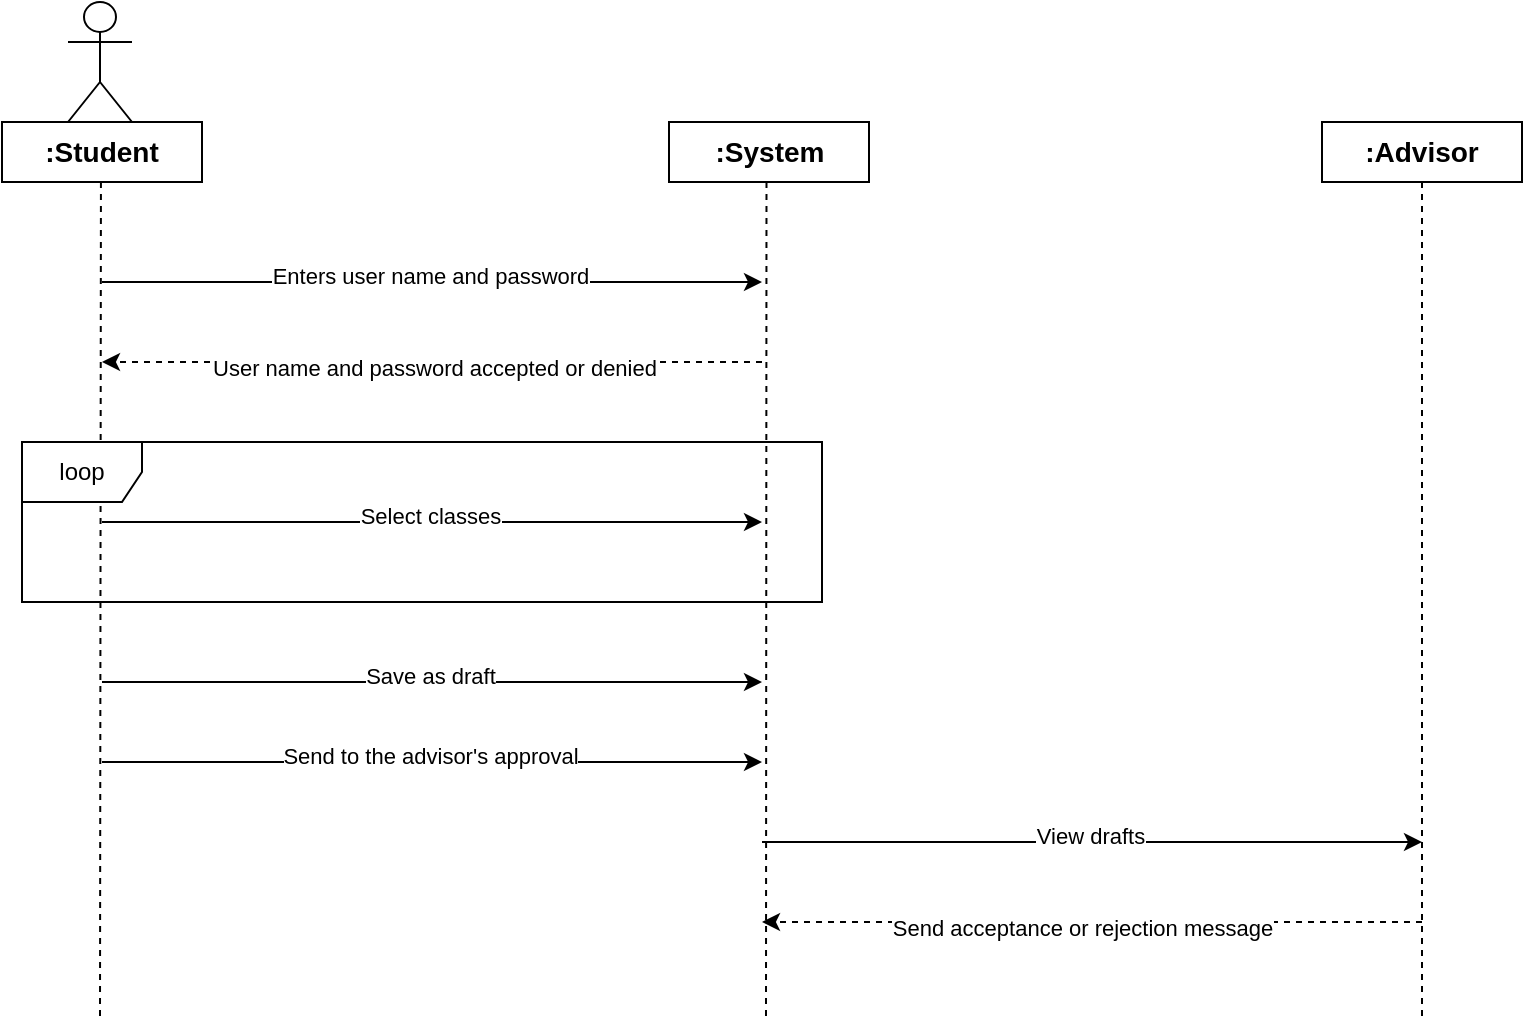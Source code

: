 <mxfile version="22.1.2" type="device">
  <diagram name="Sayfa -1" id="eKwf8i5POUbrf981azab">
    <mxGraphModel dx="1400" dy="723" grid="1" gridSize="10" guides="1" tooltips="1" connect="1" arrows="1" fold="1" page="1" pageScale="1" pageWidth="827" pageHeight="1169" math="0" shadow="0">
      <root>
        <mxCell id="0" />
        <mxCell id="1" parent="0" />
        <mxCell id="lk8GdQlvjir3y_zJ8EJS-1" value="" style="shape=umlActor;verticalLabelPosition=bottom;verticalAlign=top;html=1;outlineConnect=0;" parent="1" vertex="1">
          <mxGeometry x="67" y="440" width="32" height="60" as="geometry" />
        </mxCell>
        <mxCell id="lk8GdQlvjir3y_zJ8EJS-2" value="" style="endArrow=none;dashed=1;html=1;rounded=0;" parent="1" edge="1">
          <mxGeometry width="50" height="50" relative="1" as="geometry">
            <mxPoint x="83.47" y="530" as="sourcePoint" />
            <mxPoint x="83" y="950" as="targetPoint" />
          </mxGeometry>
        </mxCell>
        <mxCell id="lk8GdQlvjir3y_zJ8EJS-3" value="" style="endArrow=none;dashed=1;html=1;rounded=0;" parent="1" edge="1">
          <mxGeometry width="50" height="50" relative="1" as="geometry">
            <mxPoint x="416.25" y="530" as="sourcePoint" />
            <mxPoint x="416" y="950" as="targetPoint" />
          </mxGeometry>
        </mxCell>
        <mxCell id="lk8GdQlvjir3y_zJ8EJS-4" value="" style="endArrow=none;dashed=1;html=1;rounded=0;" parent="1" edge="1">
          <mxGeometry width="50" height="50" relative="1" as="geometry">
            <mxPoint x="744" y="530" as="sourcePoint" />
            <mxPoint x="744" y="950" as="targetPoint" />
          </mxGeometry>
        </mxCell>
        <mxCell id="lk8GdQlvjir3y_zJ8EJS-5" value="&lt;b style=&quot;border-color: var(--border-color);&quot;&gt;&lt;font style=&quot;border-color: var(--border-color); font-size: 14px;&quot;&gt;:System&lt;/font&gt;&lt;/b&gt;" style="rounded=0;whiteSpace=wrap;html=1;" parent="1" vertex="1">
          <mxGeometry x="367.5" y="500" width="100" height="30" as="geometry" />
        </mxCell>
        <mxCell id="lk8GdQlvjir3y_zJ8EJS-6" value="&lt;b style=&quot;border-color: var(--border-color);&quot;&gt;&lt;font style=&quot;border-color: var(--border-color); font-size: 14px;&quot;&gt;:Advisor&lt;/font&gt;&lt;/b&gt;" style="rounded=0;whiteSpace=wrap;html=1;" parent="1" vertex="1">
          <mxGeometry x="694" y="500" width="100" height="30" as="geometry" />
        </mxCell>
        <mxCell id="lk8GdQlvjir3y_zJ8EJS-7" value="&lt;b&gt;&lt;font style=&quot;font-size: 14px;&quot;&gt;:Student&lt;/font&gt;&lt;/b&gt;" style="rounded=0;whiteSpace=wrap;html=1;" parent="1" vertex="1">
          <mxGeometry x="34" y="500" width="100" height="30" as="geometry" />
        </mxCell>
        <mxCell id="lk8GdQlvjir3y_zJ8EJS-8" value="" style="endArrow=classic;html=1;rounded=0;" parent="1" edge="1">
          <mxGeometry width="50" height="50" relative="1" as="geometry">
            <mxPoint x="84" y="580" as="sourcePoint" />
            <mxPoint x="414" y="580" as="targetPoint" />
          </mxGeometry>
        </mxCell>
        <mxCell id="lk8GdQlvjir3y_zJ8EJS-9" value="Enters&amp;nbsp;user name and password" style="edgeLabel;html=1;align=center;verticalAlign=middle;resizable=0;points=[];" parent="lk8GdQlvjir3y_zJ8EJS-8" vertex="1" connectable="0">
          <mxGeometry x="-0.008" y="3" relative="1" as="geometry">
            <mxPoint as="offset" />
          </mxGeometry>
        </mxCell>
        <mxCell id="lk8GdQlvjir3y_zJ8EJS-10" value="" style="endArrow=classic;html=1;rounded=0;dashed=1;" parent="1" edge="1">
          <mxGeometry width="50" height="50" relative="1" as="geometry">
            <mxPoint x="414" y="620" as="sourcePoint" />
            <mxPoint x="84" y="620" as="targetPoint" />
          </mxGeometry>
        </mxCell>
        <mxCell id="lk8GdQlvjir3y_zJ8EJS-11" value="User name and password accepted or denied" style="edgeLabel;html=1;align=center;verticalAlign=middle;resizable=0;points=[];" parent="lk8GdQlvjir3y_zJ8EJS-10" vertex="1" connectable="0">
          <mxGeometry x="-0.006" y="3" relative="1" as="geometry">
            <mxPoint as="offset" />
          </mxGeometry>
        </mxCell>
        <mxCell id="lk8GdQlvjir3y_zJ8EJS-12" value="loop" style="shape=umlFrame;whiteSpace=wrap;html=1;pointerEvents=0;" parent="1" vertex="1">
          <mxGeometry x="44" y="660" width="400" height="80" as="geometry" />
        </mxCell>
        <mxCell id="lk8GdQlvjir3y_zJ8EJS-13" value="" style="endArrow=classic;html=1;rounded=0;" parent="1" edge="1">
          <mxGeometry width="50" height="50" relative="1" as="geometry">
            <mxPoint x="84" y="700" as="sourcePoint" />
            <mxPoint x="414" y="700" as="targetPoint" />
          </mxGeometry>
        </mxCell>
        <mxCell id="lk8GdQlvjir3y_zJ8EJS-14" value="Select classes" style="edgeLabel;html=1;align=center;verticalAlign=middle;resizable=0;points=[];" parent="lk8GdQlvjir3y_zJ8EJS-13" vertex="1" connectable="0">
          <mxGeometry x="-0.008" y="3" relative="1" as="geometry">
            <mxPoint as="offset" />
          </mxGeometry>
        </mxCell>
        <mxCell id="lk8GdQlvjir3y_zJ8EJS-15" value="" style="endArrow=classic;html=1;rounded=0;" parent="1" edge="1">
          <mxGeometry width="50" height="50" relative="1" as="geometry">
            <mxPoint x="84" y="820" as="sourcePoint" />
            <mxPoint x="414" y="820" as="targetPoint" />
          </mxGeometry>
        </mxCell>
        <mxCell id="lk8GdQlvjir3y_zJ8EJS-16" value="Send to the advisor&#39;s approval" style="edgeLabel;html=1;align=center;verticalAlign=middle;resizable=0;points=[];" parent="lk8GdQlvjir3y_zJ8EJS-15" vertex="1" connectable="0">
          <mxGeometry x="-0.008" y="3" relative="1" as="geometry">
            <mxPoint as="offset" />
          </mxGeometry>
        </mxCell>
        <mxCell id="lk8GdQlvjir3y_zJ8EJS-17" value="" style="endArrow=classic;html=1;rounded=0;" parent="1" edge="1">
          <mxGeometry width="50" height="50" relative="1" as="geometry">
            <mxPoint x="84" y="780" as="sourcePoint" />
            <mxPoint x="414" y="780" as="targetPoint" />
          </mxGeometry>
        </mxCell>
        <mxCell id="lk8GdQlvjir3y_zJ8EJS-18" value="Save as draft" style="edgeLabel;html=1;align=center;verticalAlign=middle;resizable=0;points=[];" parent="lk8GdQlvjir3y_zJ8EJS-17" vertex="1" connectable="0">
          <mxGeometry x="-0.008" y="3" relative="1" as="geometry">
            <mxPoint as="offset" />
          </mxGeometry>
        </mxCell>
        <mxCell id="lk8GdQlvjir3y_zJ8EJS-19" value="" style="endArrow=classic;html=1;rounded=0;" parent="1" edge="1">
          <mxGeometry width="50" height="50" relative="1" as="geometry">
            <mxPoint x="414" y="860" as="sourcePoint" />
            <mxPoint x="744" y="860" as="targetPoint" />
          </mxGeometry>
        </mxCell>
        <mxCell id="lk8GdQlvjir3y_zJ8EJS-20" value="View drafts" style="edgeLabel;html=1;align=center;verticalAlign=middle;resizable=0;points=[];" parent="lk8GdQlvjir3y_zJ8EJS-19" vertex="1" connectable="0">
          <mxGeometry x="-0.008" y="3" relative="1" as="geometry">
            <mxPoint as="offset" />
          </mxGeometry>
        </mxCell>
        <mxCell id="lk8GdQlvjir3y_zJ8EJS-21" value="" style="endArrow=classic;html=1;rounded=0;dashed=1;" parent="1" edge="1">
          <mxGeometry width="50" height="50" relative="1" as="geometry">
            <mxPoint x="744" y="900" as="sourcePoint" />
            <mxPoint x="414" y="900" as="targetPoint" />
          </mxGeometry>
        </mxCell>
        <mxCell id="lk8GdQlvjir3y_zJ8EJS-22" value="Send acceptance or rejection message" style="edgeLabel;html=1;align=center;verticalAlign=middle;resizable=0;points=[];" parent="lk8GdQlvjir3y_zJ8EJS-21" vertex="1" connectable="0">
          <mxGeometry x="0.024" y="3" relative="1" as="geometry">
            <mxPoint x="-1" as="offset" />
          </mxGeometry>
        </mxCell>
      </root>
    </mxGraphModel>
  </diagram>
</mxfile>
